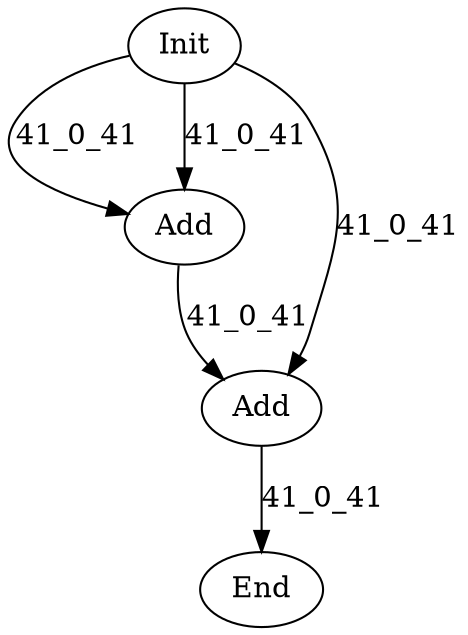 digraph G {
Init[label="Init"];
End[label="End"];
Add[label="Add"];
Add2[label="Add"];
Init -> Add[label="41_0_41"];
Init -> Add[label="41_0_41"];
Init -> Add2[label="41_0_41"];
Add -> Add2[label="41_0_41"];
Add2 -> End[label="41_0_41"];
}
